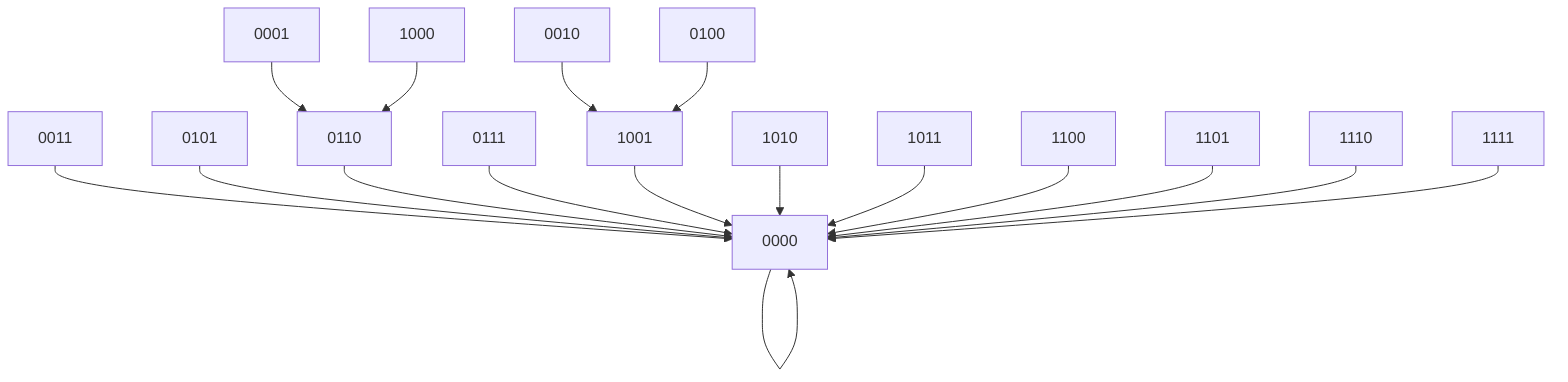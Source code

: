 graph TD;
	0000-->0000;
	0001-->0110;
	0010-->1001;
	0011-->0000;
	0100-->1001;
	0101-->0000;
	0110-->0000;
	0111-->0000;
	1000-->0110;
	1001-->0000;
	1010-->0000;
	1011-->0000;
	1100-->0000;
	1101-->0000;
	1110-->0000;
	1111-->0000;